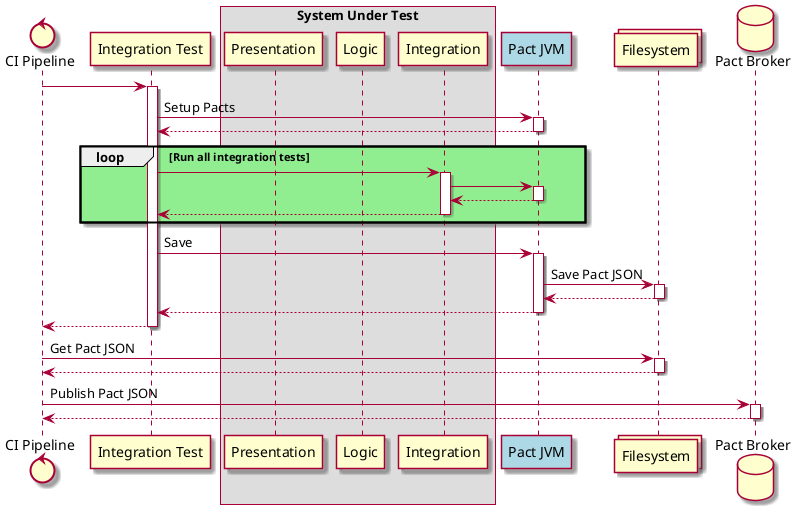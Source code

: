 
@startuml pact-with-pactjvm
skin rose

Control "CI Pipeline" as CI

participant "Integration Test" as IT
box "System Under Test"
    participant "Presentation"
    participant "Logic"
    participant "Integration" as SUT
end box
participant "Pact JVM" as PJVM #LightBlue

Collections "Filesystem" as FS
database "Pact Broker" as BROKER

CI -> IT
activate IT
    IT -> PJVM: Setup Pacts
    activate PJVM
        PJVM --> IT
    deactivate PJVM

    loop #LightGreen Run all integration tests
    IT -> SUT
    activate SUT
        SUT -> PJVM
        activate PJVM
            PJVM --> SUT
        deactivate PJVM
        SUT --> IT
    deactivate SUT
    end

    IT -> PJVM: Save
    activate PJVM
        PJVM -> FS: Save Pact JSON
        activate FS
            FS --> PJVM
        deactivate FS
        PJVM --> IT
    deactivate PJVM

    IT --> CI
deactivate IT

CI -> FS: Get Pact JSON
activate FS
    FS --> CI
deactivate FS

CI -> BROKER: Publish Pact JSON
activate BROKER
    BROKER --> CI
deactivate BROKER
@enduml
